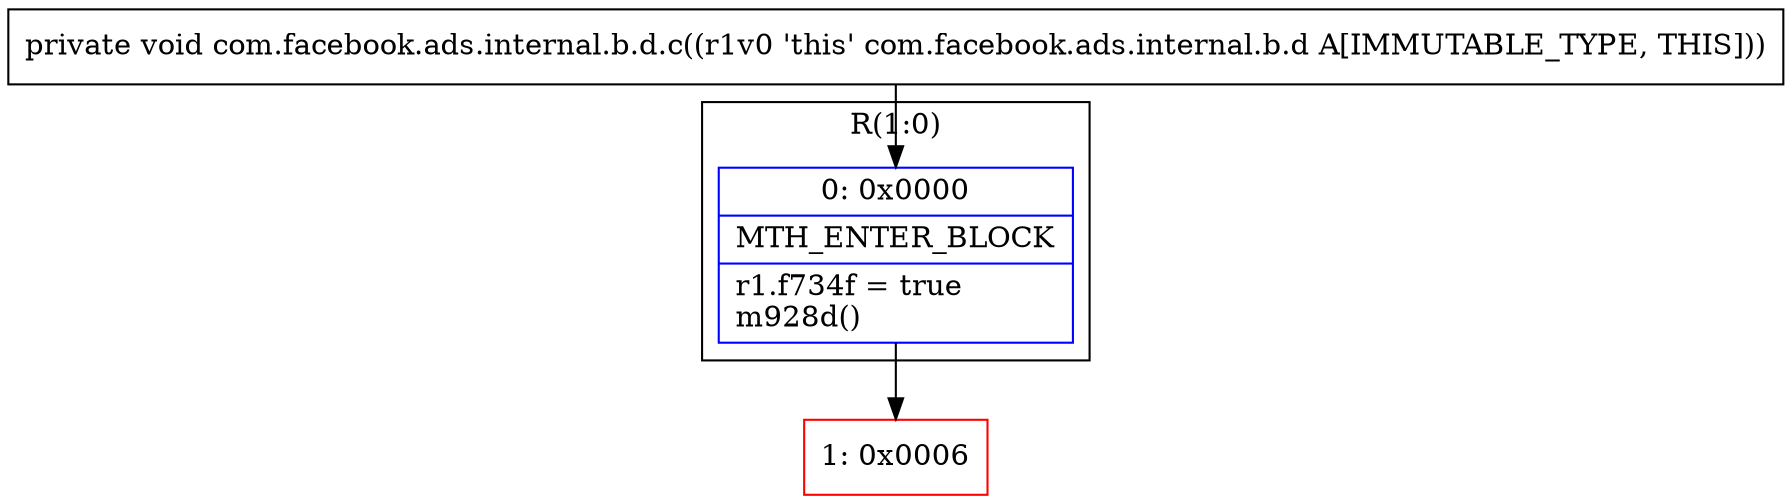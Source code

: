 digraph "CFG forcom.facebook.ads.internal.b.d.c()V" {
subgraph cluster_Region_1435151932 {
label = "R(1:0)";
node [shape=record,color=blue];
Node_0 [shape=record,label="{0\:\ 0x0000|MTH_ENTER_BLOCK\l|r1.f734f = true\lm928d()\l}"];
}
Node_1 [shape=record,color=red,label="{1\:\ 0x0006}"];
MethodNode[shape=record,label="{private void com.facebook.ads.internal.b.d.c((r1v0 'this' com.facebook.ads.internal.b.d A[IMMUTABLE_TYPE, THIS])) }"];
MethodNode -> Node_0;
Node_0 -> Node_1;
}


